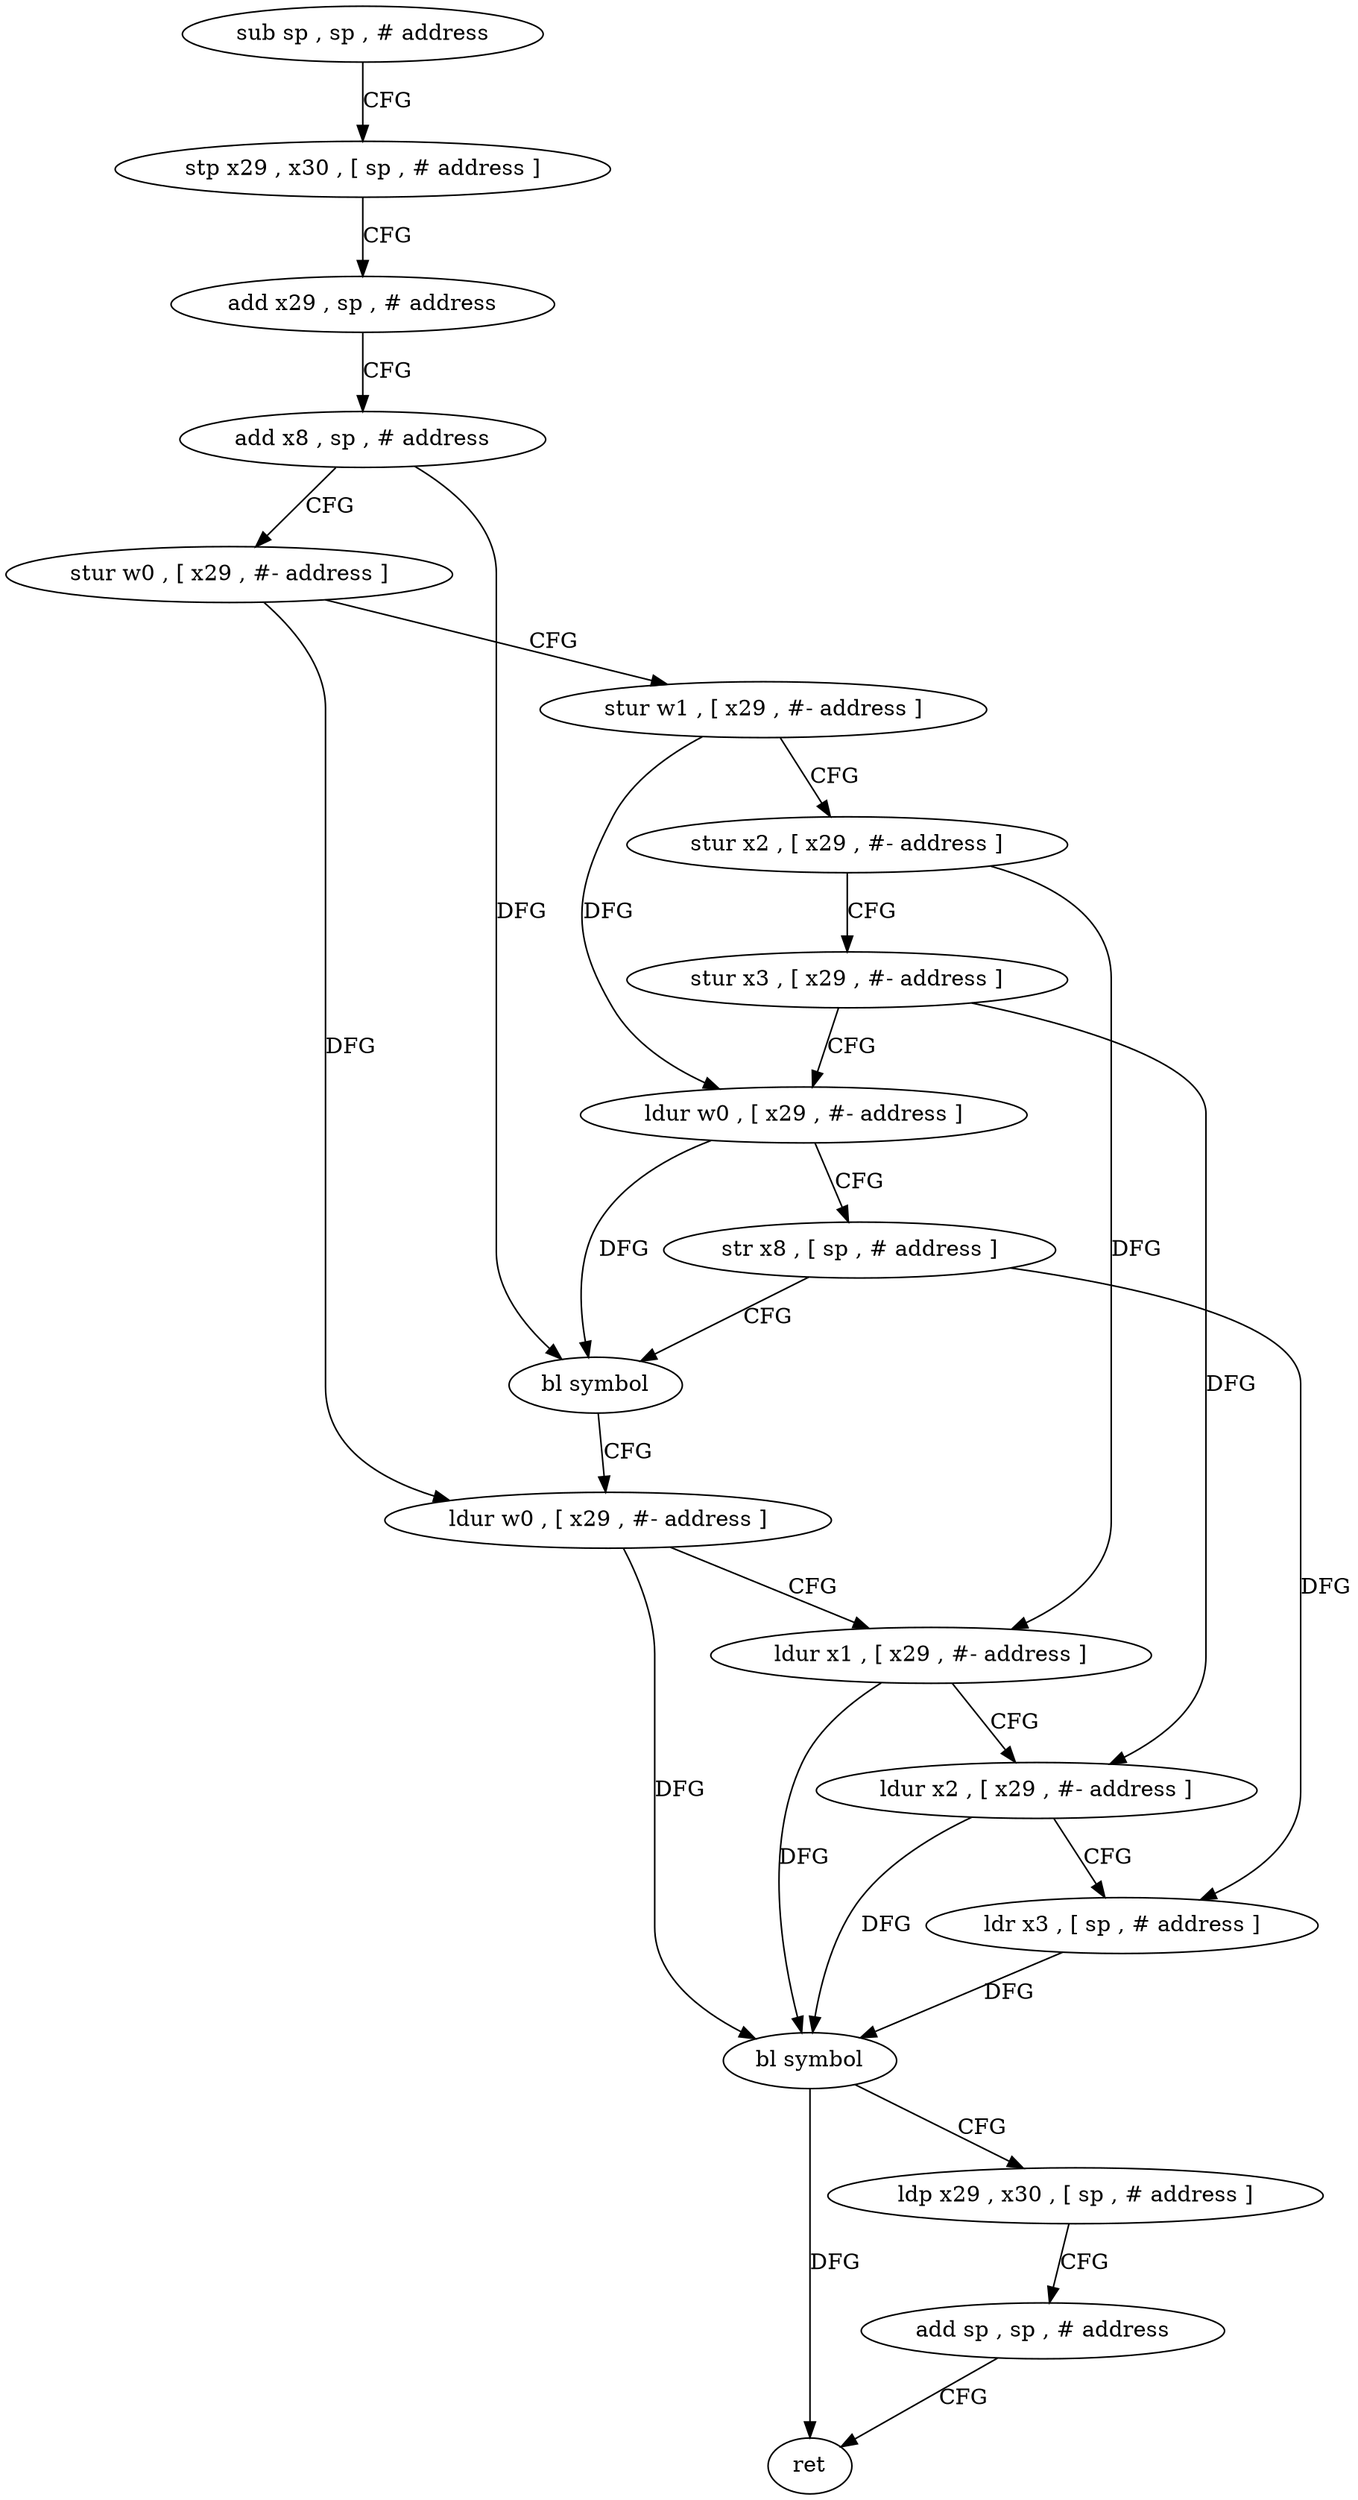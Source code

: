 digraph "func" {
"4220204" [label = "sub sp , sp , # address" ]
"4220208" [label = "stp x29 , x30 , [ sp , # address ]" ]
"4220212" [label = "add x29 , sp , # address" ]
"4220216" [label = "add x8 , sp , # address" ]
"4220220" [label = "stur w0 , [ x29 , #- address ]" ]
"4220224" [label = "stur w1 , [ x29 , #- address ]" ]
"4220228" [label = "stur x2 , [ x29 , #- address ]" ]
"4220232" [label = "stur x3 , [ x29 , #- address ]" ]
"4220236" [label = "ldur w0 , [ x29 , #- address ]" ]
"4220240" [label = "str x8 , [ sp , # address ]" ]
"4220244" [label = "bl symbol" ]
"4220248" [label = "ldur w0 , [ x29 , #- address ]" ]
"4220252" [label = "ldur x1 , [ x29 , #- address ]" ]
"4220256" [label = "ldur x2 , [ x29 , #- address ]" ]
"4220260" [label = "ldr x3 , [ sp , # address ]" ]
"4220264" [label = "bl symbol" ]
"4220268" [label = "ldp x29 , x30 , [ sp , # address ]" ]
"4220272" [label = "add sp , sp , # address" ]
"4220276" [label = "ret" ]
"4220204" -> "4220208" [ label = "CFG" ]
"4220208" -> "4220212" [ label = "CFG" ]
"4220212" -> "4220216" [ label = "CFG" ]
"4220216" -> "4220220" [ label = "CFG" ]
"4220216" -> "4220244" [ label = "DFG" ]
"4220220" -> "4220224" [ label = "CFG" ]
"4220220" -> "4220248" [ label = "DFG" ]
"4220224" -> "4220228" [ label = "CFG" ]
"4220224" -> "4220236" [ label = "DFG" ]
"4220228" -> "4220232" [ label = "CFG" ]
"4220228" -> "4220252" [ label = "DFG" ]
"4220232" -> "4220236" [ label = "CFG" ]
"4220232" -> "4220256" [ label = "DFG" ]
"4220236" -> "4220240" [ label = "CFG" ]
"4220236" -> "4220244" [ label = "DFG" ]
"4220240" -> "4220244" [ label = "CFG" ]
"4220240" -> "4220260" [ label = "DFG" ]
"4220244" -> "4220248" [ label = "CFG" ]
"4220248" -> "4220252" [ label = "CFG" ]
"4220248" -> "4220264" [ label = "DFG" ]
"4220252" -> "4220256" [ label = "CFG" ]
"4220252" -> "4220264" [ label = "DFG" ]
"4220256" -> "4220260" [ label = "CFG" ]
"4220256" -> "4220264" [ label = "DFG" ]
"4220260" -> "4220264" [ label = "DFG" ]
"4220264" -> "4220268" [ label = "CFG" ]
"4220264" -> "4220276" [ label = "DFG" ]
"4220268" -> "4220272" [ label = "CFG" ]
"4220272" -> "4220276" [ label = "CFG" ]
}
